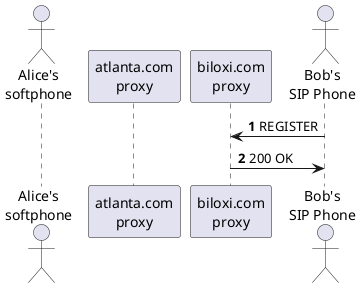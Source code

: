 @startuml
autonumber

actor "Alice's\nsoftphone"
participant "atlanta.com\nproxy"
participant "biloxi.com\nproxy"
actor "Bob's\nSIP Phone"

"biloxi.com\nproxy" <- "Bob's\nSIP Phone":REGISTER
"biloxi.com\nproxy" -> "Bob's\nSIP Phone":200 OK



/'
                     atlanta.com  . . . biloxi.com
                 .      proxy              proxy     .
               .                                       .
       Alice's  . . . . . . . . . . . . . . . . . . . .  Bob's
      softphone                                        SIP Phone
         |                |                |                |
         |    INVITE F1   |                |                |
         |--------------->|    INVITE F2   |                |
         |  100 Trying F3 |--------------->|    INVITE F4   |
         |<---------------|  100 Trying F5 |--------------->|
         |                |<-------------- | 180 Ringing F6 |
         |                | 180 Ringing F7 |<---------------|
         | 180 Ringing F8 |<---------------|     200 OK F9  |
         |<---------------|    200 OK F10  |<---------------|
         |    200 OK F11  |<---------------|                |
         |<---------------|                |                |
         |                       ACK F12                    |
         |------------------------------------------------->|
         |                   Media Session                  |
         |<================================================>|
         |                       BYE F13                    |
         |<-------------------------------------------------|
         |                     200 OK F14                   |
         |------------------------------------------------->|
         |                                                  |

         Figure 1: SIP session setup example with SIP trapezoid
'/






@enduml

